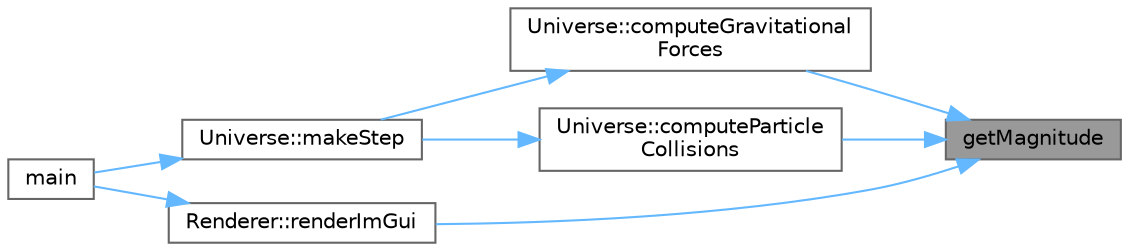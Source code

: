digraph "getMagnitude"
{
 // LATEX_PDF_SIZE
  bgcolor="transparent";
  edge [fontname=Helvetica,fontsize=10,labelfontname=Helvetica,labelfontsize=10];
  node [fontname=Helvetica,fontsize=10,shape=box,height=0.2,width=0.4];
  rankdir="RL";
  Node1 [id="Node000001",label="getMagnitude",height=0.2,width=0.4,color="gray40", fillcolor="grey60", style="filled", fontcolor="black",tooltip=" "];
  Node1 -> Node2 [id="edge1_Node000001_Node000002",dir="back",color="steelblue1",style="solid",tooltip=" "];
  Node2 [id="Node000002",label="Universe::computeGravitational\lForces",height=0.2,width=0.4,color="grey40", fillcolor="white", style="filled",URL="$classUniverse.html#aed966ac7972d125fe78e243a835c2695",tooltip="Computes and applies gravitational forces between all particles."];
  Node2 -> Node3 [id="edge2_Node000002_Node000003",dir="back",color="steelblue1",style="solid",tooltip=" "];
  Node3 [id="Node000003",label="Universe::makeStep",height=0.2,width=0.4,color="grey40", fillcolor="white", style="filled",URL="$classUniverse.html#a76eb413d0e5e74f293d40a9a89605ebd",tooltip="Makes a simulation step."];
  Node3 -> Node4 [id="edge3_Node000003_Node000004",dir="back",color="steelblue1",style="solid",tooltip=" "];
  Node4 [id="Node000004",label="main",height=0.2,width=0.4,color="grey40", fillcolor="white", style="filled",URL="$main_8cpp.html#a0ddf1224851353fc92bfbff6f499fa97",tooltip=" "];
  Node1 -> Node5 [id="edge4_Node000001_Node000005",dir="back",color="steelblue1",style="solid",tooltip=" "];
  Node5 [id="Node000005",label="Universe::computeParticle\lCollisions",height=0.2,width=0.4,color="grey40", fillcolor="white", style="filled",URL="$classUniverse.html#a7b253a1bf2e81239f327609255b2f1d8",tooltip="Computes and resolve particle collisions between all particles."];
  Node5 -> Node3 [id="edge5_Node000005_Node000003",dir="back",color="steelblue1",style="solid",tooltip=" "];
  Node1 -> Node6 [id="edge6_Node000001_Node000006",dir="back",color="steelblue1",style="solid",tooltip=" "];
  Node6 [id="Node000006",label="Renderer::renderImGui",height=0.2,width=0.4,color="grey40", fillcolor="white", style="filled",URL="$classRenderer.html#ac606d439bdc8f139f40b8ef1a1e18ea8",tooltip="Render Dear ImGui."];
  Node6 -> Node4 [id="edge7_Node000006_Node000004",dir="back",color="steelblue1",style="solid",tooltip=" "];
}
